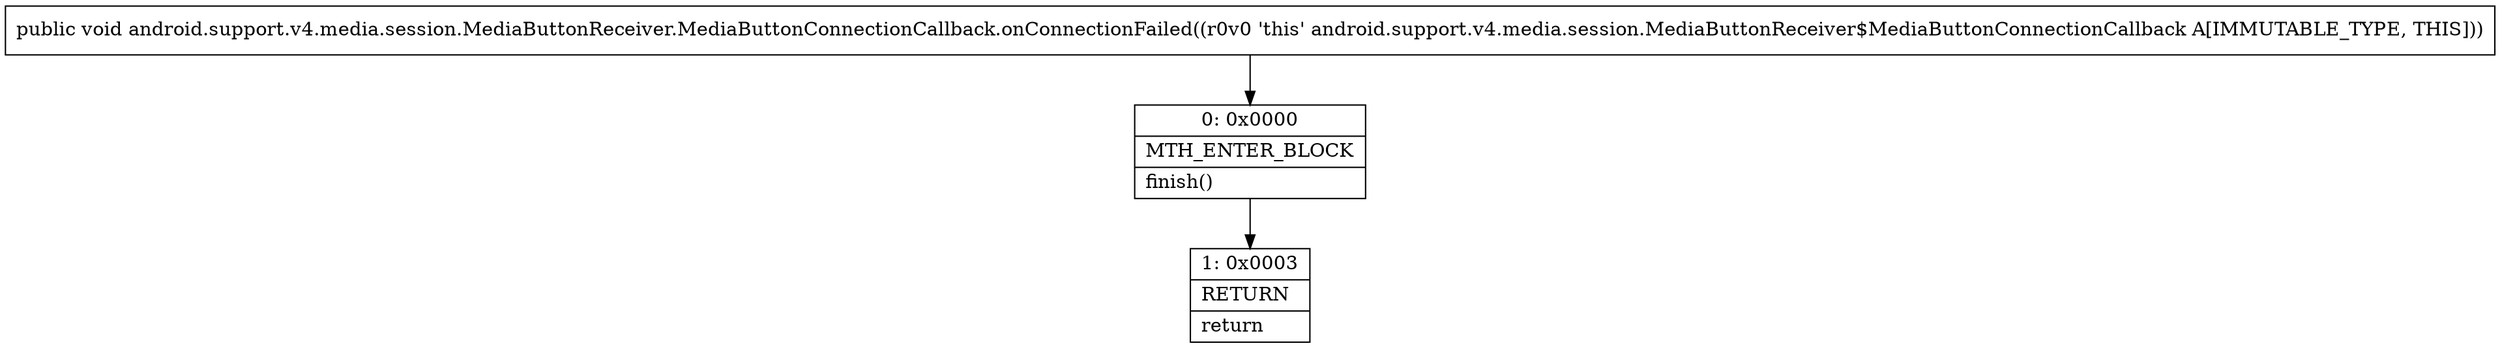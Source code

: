digraph "CFG forandroid.support.v4.media.session.MediaButtonReceiver.MediaButtonConnectionCallback.onConnectionFailed()V" {
Node_0 [shape=record,label="{0\:\ 0x0000|MTH_ENTER_BLOCK\l|finish()\l}"];
Node_1 [shape=record,label="{1\:\ 0x0003|RETURN\l|return\l}"];
MethodNode[shape=record,label="{public void android.support.v4.media.session.MediaButtonReceiver.MediaButtonConnectionCallback.onConnectionFailed((r0v0 'this' android.support.v4.media.session.MediaButtonReceiver$MediaButtonConnectionCallback A[IMMUTABLE_TYPE, THIS])) }"];
MethodNode -> Node_0;
Node_0 -> Node_1;
}

